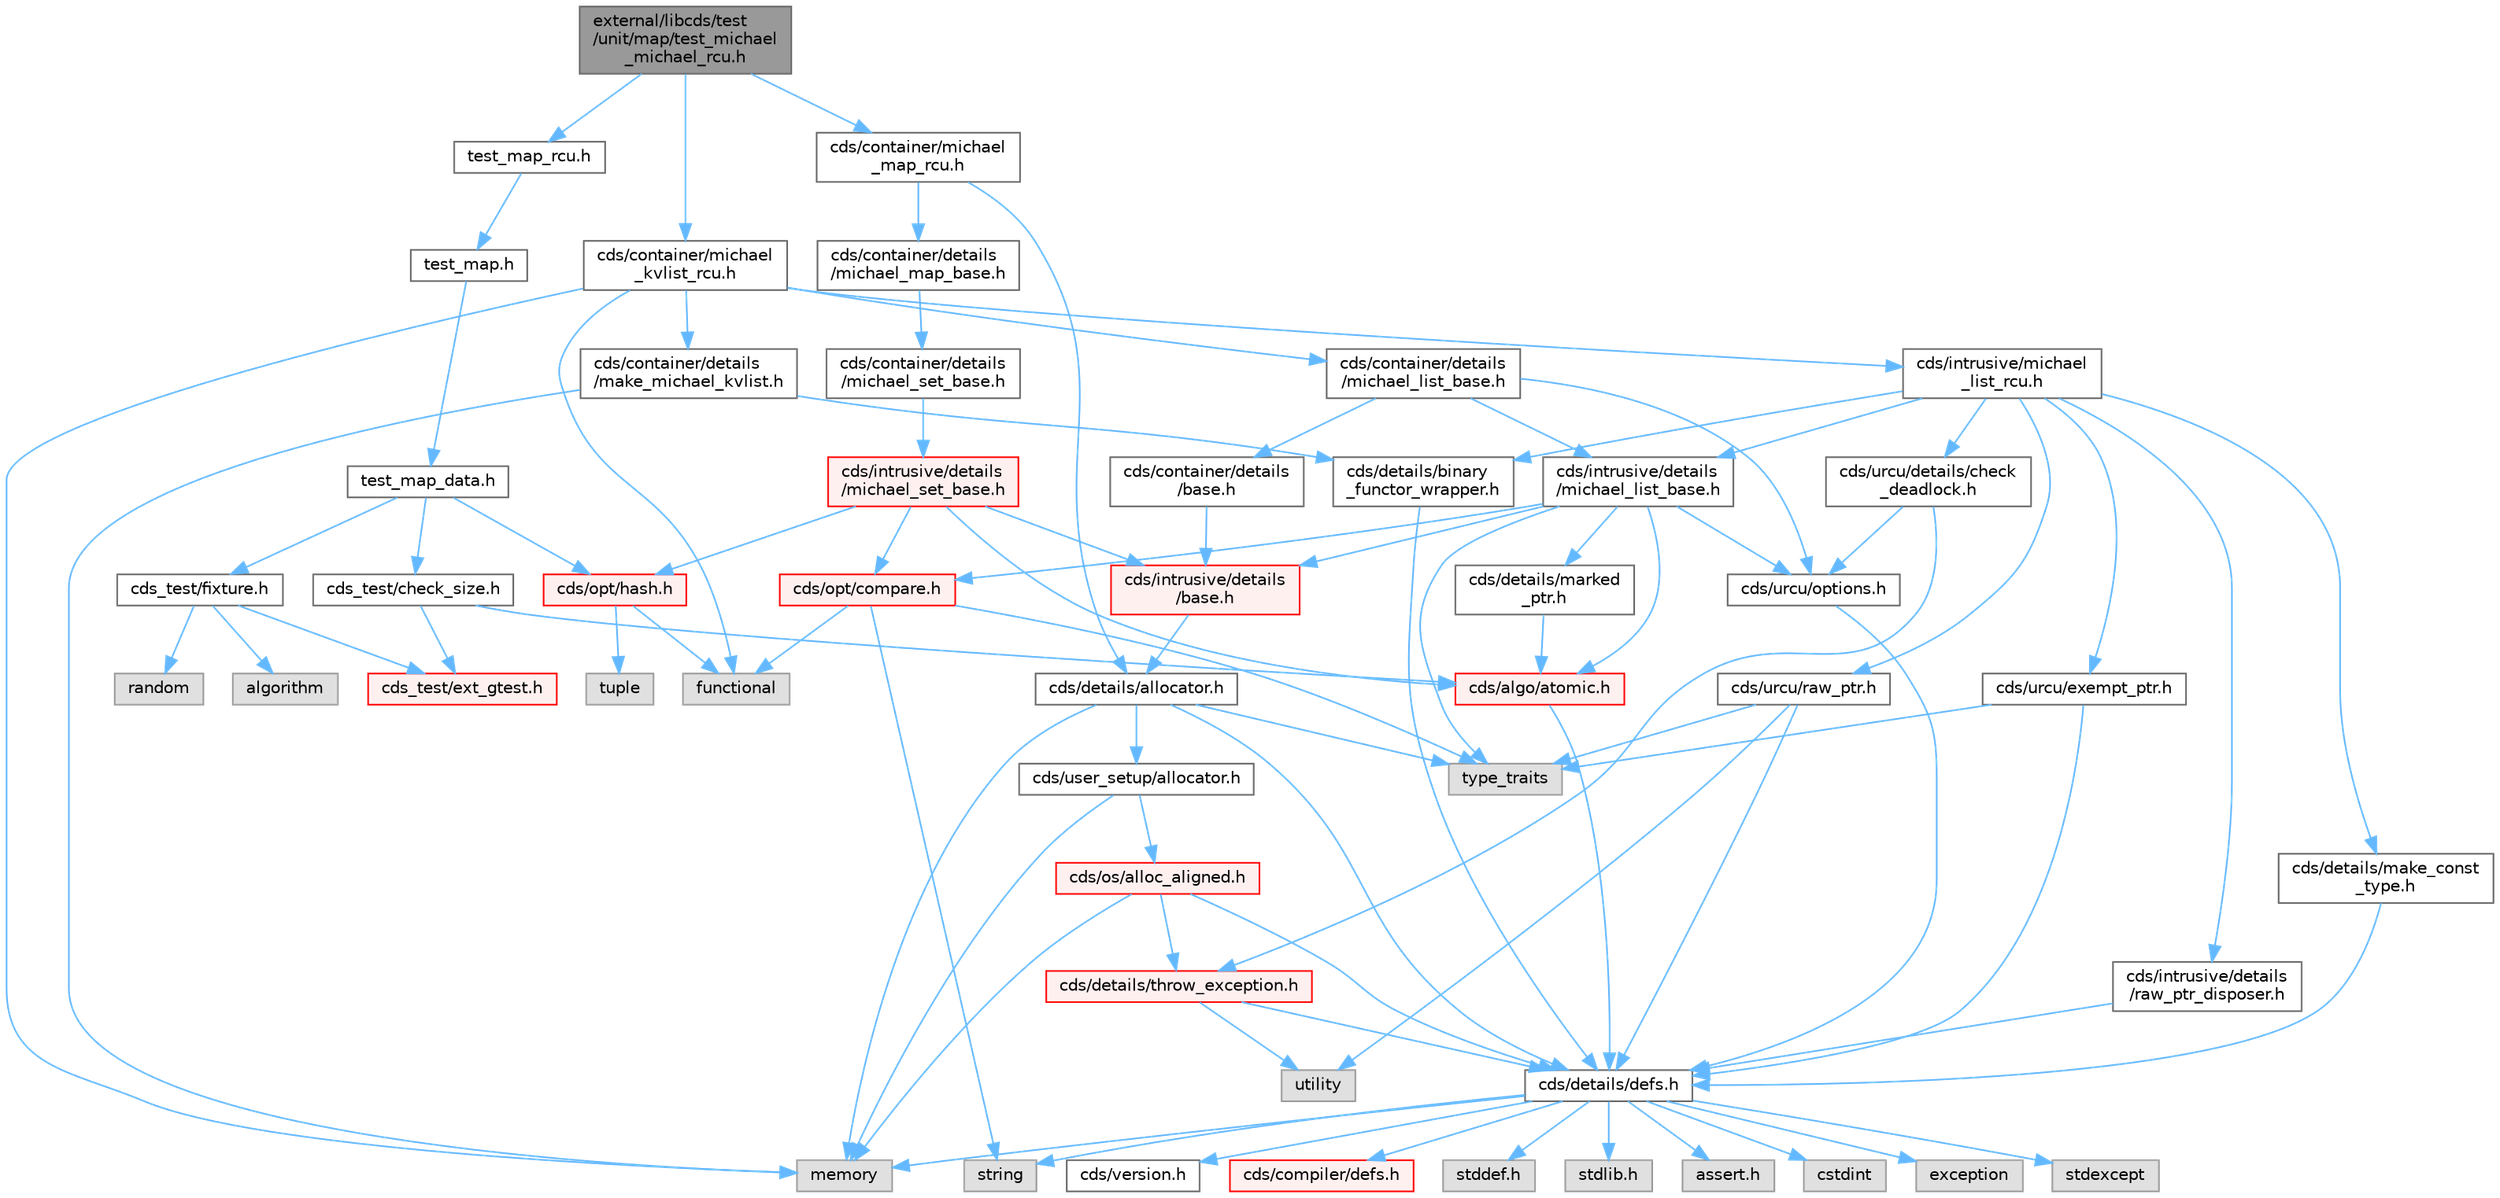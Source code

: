 digraph "external/libcds/test/unit/map/test_michael_michael_rcu.h"
{
 // LATEX_PDF_SIZE
  bgcolor="transparent";
  edge [fontname=Helvetica,fontsize=10,labelfontname=Helvetica,labelfontsize=10];
  node [fontname=Helvetica,fontsize=10,shape=box,height=0.2,width=0.4];
  Node1 [id="Node000001",label="external/libcds/test\l/unit/map/test_michael\l_michael_rcu.h",height=0.2,width=0.4,color="gray40", fillcolor="grey60", style="filled", fontcolor="black",tooltip=" "];
  Node1 -> Node2 [id="edge86_Node000001_Node000002",color="steelblue1",style="solid",tooltip=" "];
  Node2 [id="Node000002",label="test_map_rcu.h",height=0.2,width=0.4,color="grey40", fillcolor="white", style="filled",URL="$test__map__rcu_8h.html",tooltip=" "];
  Node2 -> Node3 [id="edge87_Node000002_Node000003",color="steelblue1",style="solid",tooltip=" "];
  Node3 [id="Node000003",label="test_map.h",height=0.2,width=0.4,color="grey40", fillcolor="white", style="filled",URL="$map_2test__map_8h.html",tooltip=" "];
  Node3 -> Node4 [id="edge88_Node000003_Node000004",color="steelblue1",style="solid",tooltip=" "];
  Node4 [id="Node000004",label="test_map_data.h",height=0.2,width=0.4,color="grey40", fillcolor="white", style="filled",URL="$map_2test__map__data_8h.html",tooltip=" "];
  Node4 -> Node5 [id="edge89_Node000004_Node000005",color="steelblue1",style="solid",tooltip=" "];
  Node5 [id="Node000005",label="cds_test/check_size.h",height=0.2,width=0.4,color="grey40", fillcolor="white", style="filled",URL="$check__size_8h.html",tooltip=" "];
  Node5 -> Node6 [id="edge90_Node000005_Node000006",color="steelblue1",style="solid",tooltip=" "];
  Node6 [id="Node000006",label="cds_test/ext_gtest.h",height=0.2,width=0.4,color="red", fillcolor="#FFF0F0", style="filled",URL="$ext__gtest_8h.html",tooltip=" "];
  Node5 -> Node8 [id="edge91_Node000005_Node000008",color="steelblue1",style="solid",tooltip=" "];
  Node8 [id="Node000008",label="cds/algo/atomic.h",height=0.2,width=0.4,color="red", fillcolor="#FFF0F0", style="filled",URL="$external_2libcds_2cds_2algo_2atomic_8h.html",tooltip=" "];
  Node8 -> Node9 [id="edge92_Node000008_Node000009",color="steelblue1",style="solid",tooltip=" "];
  Node9 [id="Node000009",label="cds/details/defs.h",height=0.2,width=0.4,color="grey40", fillcolor="white", style="filled",URL="$details_2defs_8h.html",tooltip=" "];
  Node9 -> Node10 [id="edge93_Node000009_Node000010",color="steelblue1",style="solid",tooltip=" "];
  Node10 [id="Node000010",label="stddef.h",height=0.2,width=0.4,color="grey60", fillcolor="#E0E0E0", style="filled",tooltip=" "];
  Node9 -> Node11 [id="edge94_Node000009_Node000011",color="steelblue1",style="solid",tooltip=" "];
  Node11 [id="Node000011",label="stdlib.h",height=0.2,width=0.4,color="grey60", fillcolor="#E0E0E0", style="filled",tooltip=" "];
  Node9 -> Node12 [id="edge95_Node000009_Node000012",color="steelblue1",style="solid",tooltip=" "];
  Node12 [id="Node000012",label="assert.h",height=0.2,width=0.4,color="grey60", fillcolor="#E0E0E0", style="filled",tooltip=" "];
  Node9 -> Node13 [id="edge96_Node000009_Node000013",color="steelblue1",style="solid",tooltip=" "];
  Node13 [id="Node000013",label="cstdint",height=0.2,width=0.4,color="grey60", fillcolor="#E0E0E0", style="filled",tooltip=" "];
  Node9 -> Node14 [id="edge97_Node000009_Node000014",color="steelblue1",style="solid",tooltip=" "];
  Node14 [id="Node000014",label="exception",height=0.2,width=0.4,color="grey60", fillcolor="#E0E0E0", style="filled",tooltip=" "];
  Node9 -> Node15 [id="edge98_Node000009_Node000015",color="steelblue1",style="solid",tooltip=" "];
  Node15 [id="Node000015",label="stdexcept",height=0.2,width=0.4,color="grey60", fillcolor="#E0E0E0", style="filled",tooltip=" "];
  Node9 -> Node16 [id="edge99_Node000009_Node000016",color="steelblue1",style="solid",tooltip=" "];
  Node16 [id="Node000016",label="string",height=0.2,width=0.4,color="grey60", fillcolor="#E0E0E0", style="filled",tooltip=" "];
  Node9 -> Node17 [id="edge100_Node000009_Node000017",color="steelblue1",style="solid",tooltip=" "];
  Node17 [id="Node000017",label="memory",height=0.2,width=0.4,color="grey60", fillcolor="#E0E0E0", style="filled",tooltip=" "];
  Node9 -> Node18 [id="edge101_Node000009_Node000018",color="steelblue1",style="solid",tooltip=" "];
  Node18 [id="Node000018",label="cds/version.h",height=0.2,width=0.4,color="grey40", fillcolor="white", style="filled",URL="$external_2libcds_2cds_2version_8h.html",tooltip=" "];
  Node9 -> Node19 [id="edge102_Node000009_Node000019",color="steelblue1",style="solid",tooltip=" "];
  Node19 [id="Node000019",label="cds/compiler/defs.h",height=0.2,width=0.4,color="red", fillcolor="#FFF0F0", style="filled",URL="$compiler_2defs_8h.html",tooltip=" "];
  Node4 -> Node23 [id="edge103_Node000004_Node000023",color="steelblue1",style="solid",tooltip=" "];
  Node23 [id="Node000023",label="cds_test/fixture.h",height=0.2,width=0.4,color="grey40", fillcolor="white", style="filled",URL="$fixture_8h.html",tooltip=" "];
  Node23 -> Node6 [id="edge104_Node000023_Node000006",color="steelblue1",style="solid",tooltip=" "];
  Node23 -> Node24 [id="edge105_Node000023_Node000024",color="steelblue1",style="solid",tooltip=" "];
  Node24 [id="Node000024",label="algorithm",height=0.2,width=0.4,color="grey60", fillcolor="#E0E0E0", style="filled",tooltip=" "];
  Node23 -> Node25 [id="edge106_Node000023_Node000025",color="steelblue1",style="solid",tooltip=" "];
  Node25 [id="Node000025",label="random",height=0.2,width=0.4,color="grey60", fillcolor="#E0E0E0", style="filled",tooltip=" "];
  Node4 -> Node26 [id="edge107_Node000004_Node000026",color="steelblue1",style="solid",tooltip=" "];
  Node26 [id="Node000026",label="cds/opt/hash.h",height=0.2,width=0.4,color="red", fillcolor="#FFF0F0", style="filled",URL="$external_2libcds_2cds_2opt_2hash_8h.html",tooltip=" "];
  Node26 -> Node27 [id="edge108_Node000026_Node000027",color="steelblue1",style="solid",tooltip=" "];
  Node27 [id="Node000027",label="tuple",height=0.2,width=0.4,color="grey60", fillcolor="#E0E0E0", style="filled",tooltip=" "];
  Node26 -> Node28 [id="edge109_Node000026_Node000028",color="steelblue1",style="solid",tooltip=" "];
  Node28 [id="Node000028",label="functional",height=0.2,width=0.4,color="grey60", fillcolor="#E0E0E0", style="filled",tooltip=" "];
  Node1 -> Node47 [id="edge110_Node000001_Node000047",color="steelblue1",style="solid",tooltip=" "];
  Node47 [id="Node000047",label="cds/container/michael\l_kvlist_rcu.h",height=0.2,width=0.4,color="grey40", fillcolor="white", style="filled",URL="$michael__kvlist__rcu_8h.html",tooltip=" "];
  Node47 -> Node17 [id="edge111_Node000047_Node000017",color="steelblue1",style="solid",tooltip=" "];
  Node47 -> Node28 [id="edge112_Node000047_Node000028",color="steelblue1",style="solid",tooltip=" "];
  Node47 -> Node48 [id="edge113_Node000047_Node000048",color="steelblue1",style="solid",tooltip=" "];
  Node48 [id="Node000048",label="cds/container/details\l/michael_list_base.h",height=0.2,width=0.4,color="grey40", fillcolor="white", style="filled",URL="$container_2details_2michael__list__base_8h.html",tooltip=" "];
  Node48 -> Node49 [id="edge114_Node000048_Node000049",color="steelblue1",style="solid",tooltip=" "];
  Node49 [id="Node000049",label="cds/container/details\l/base.h",height=0.2,width=0.4,color="grey40", fillcolor="white", style="filled",URL="$external_2libcds_2cds_2container_2details_2base_8h.html",tooltip=" "];
  Node49 -> Node50 [id="edge115_Node000049_Node000050",color="steelblue1",style="solid",tooltip=" "];
  Node50 [id="Node000050",label="cds/intrusive/details\l/base.h",height=0.2,width=0.4,color="red", fillcolor="#FFF0F0", style="filled",URL="$external_2libcds_2cds_2intrusive_2details_2base_8h.html",tooltip=" "];
  Node50 -> Node53 [id="edge116_Node000050_Node000053",color="steelblue1",style="solid",tooltip=" "];
  Node53 [id="Node000053",label="cds/details/allocator.h",height=0.2,width=0.4,color="grey40", fillcolor="white", style="filled",URL="$external_2libcds_2cds_2details_2allocator_8h.html",tooltip=" "];
  Node53 -> Node54 [id="edge117_Node000053_Node000054",color="steelblue1",style="solid",tooltip=" "];
  Node54 [id="Node000054",label="type_traits",height=0.2,width=0.4,color="grey60", fillcolor="#E0E0E0", style="filled",tooltip=" "];
  Node53 -> Node17 [id="edge118_Node000053_Node000017",color="steelblue1",style="solid",tooltip=" "];
  Node53 -> Node9 [id="edge119_Node000053_Node000009",color="steelblue1",style="solid",tooltip=" "];
  Node53 -> Node32 [id="edge120_Node000053_Node000032",color="steelblue1",style="solid",tooltip=" "];
  Node32 [id="Node000032",label="cds/user_setup/allocator.h",height=0.2,width=0.4,color="grey40", fillcolor="white", style="filled",URL="$external_2libcds_2cds_2user__setup_2allocator_8h.html",tooltip="Default implementation of allocator classes."];
  Node32 -> Node17 [id="edge121_Node000032_Node000017",color="steelblue1",style="solid",tooltip=" "];
  Node32 -> Node33 [id="edge122_Node000032_Node000033",color="steelblue1",style="solid",tooltip=" "];
  Node33 [id="Node000033",label="cds/os/alloc_aligned.h",height=0.2,width=0.4,color="red", fillcolor="#FFF0F0", style="filled",URL="$alloc__aligned_8h.html",tooltip=" "];
  Node33 -> Node9 [id="edge123_Node000033_Node000009",color="steelblue1",style="solid",tooltip=" "];
  Node33 -> Node17 [id="edge124_Node000033_Node000017",color="steelblue1",style="solid",tooltip=" "];
  Node33 -> Node44 [id="edge125_Node000033_Node000044",color="steelblue1",style="solid",tooltip=" "];
  Node44 [id="Node000044",label="cds/details/throw_exception.h",height=0.2,width=0.4,color="red", fillcolor="#FFF0F0", style="filled",URL="$throw__exception_8h.html",tooltip=" "];
  Node44 -> Node9 [id="edge126_Node000044_Node000009",color="steelblue1",style="solid",tooltip=" "];
  Node44 -> Node46 [id="edge127_Node000044_Node000046",color="steelblue1",style="solid",tooltip=" "];
  Node46 [id="Node000046",label="utility",height=0.2,width=0.4,color="grey60", fillcolor="#E0E0E0", style="filled",tooltip=" "];
  Node48 -> Node59 [id="edge128_Node000048_Node000059",color="steelblue1",style="solid",tooltip=" "];
  Node59 [id="Node000059",label="cds/intrusive/details\l/michael_list_base.h",height=0.2,width=0.4,color="grey40", fillcolor="white", style="filled",URL="$intrusive_2details_2michael__list__base_8h.html",tooltip=" "];
  Node59 -> Node54 [id="edge129_Node000059_Node000054",color="steelblue1",style="solid",tooltip=" "];
  Node59 -> Node50 [id="edge130_Node000059_Node000050",color="steelblue1",style="solid",tooltip=" "];
  Node59 -> Node60 [id="edge131_Node000059_Node000060",color="steelblue1",style="solid",tooltip=" "];
  Node60 [id="Node000060",label="cds/opt/compare.h",height=0.2,width=0.4,color="red", fillcolor="#FFF0F0", style="filled",URL="$external_2libcds_2cds_2opt_2compare_8h.html",tooltip=" "];
  Node60 -> Node54 [id="edge132_Node000060_Node000054",color="steelblue1",style="solid",tooltip=" "];
  Node60 -> Node28 [id="edge133_Node000060_Node000028",color="steelblue1",style="solid",tooltip=" "];
  Node60 -> Node16 [id="edge134_Node000060_Node000016",color="steelblue1",style="solid",tooltip=" "];
  Node59 -> Node8 [id="edge135_Node000059_Node000008",color="steelblue1",style="solid",tooltip=" "];
  Node59 -> Node61 [id="edge136_Node000059_Node000061",color="steelblue1",style="solid",tooltip=" "];
  Node61 [id="Node000061",label="cds/details/marked\l_ptr.h",height=0.2,width=0.4,color="grey40", fillcolor="white", style="filled",URL="$marked__ptr_8h.html",tooltip=" "];
  Node61 -> Node8 [id="edge137_Node000061_Node000008",color="steelblue1",style="solid",tooltip=" "];
  Node59 -> Node62 [id="edge138_Node000059_Node000062",color="steelblue1",style="solid",tooltip=" "];
  Node62 [id="Node000062",label="cds/urcu/options.h",height=0.2,width=0.4,color="grey40", fillcolor="white", style="filled",URL="$urcu_2options_8h.html",tooltip=" "];
  Node62 -> Node9 [id="edge139_Node000062_Node000009",color="steelblue1",style="solid",tooltip=" "];
  Node48 -> Node62 [id="edge140_Node000048_Node000062",color="steelblue1",style="solid",tooltip=" "];
  Node47 -> Node63 [id="edge141_Node000047_Node000063",color="steelblue1",style="solid",tooltip=" "];
  Node63 [id="Node000063",label="cds/intrusive/michael\l_list_rcu.h",height=0.2,width=0.4,color="grey40", fillcolor="white", style="filled",URL="$intrusive_2michael__list__rcu_8h.html",tooltip=" "];
  Node63 -> Node59 [id="edge142_Node000063_Node000059",color="steelblue1",style="solid",tooltip=" "];
  Node63 -> Node64 [id="edge143_Node000063_Node000064",color="steelblue1",style="solid",tooltip=" "];
  Node64 [id="Node000064",label="cds/urcu/details/check\l_deadlock.h",height=0.2,width=0.4,color="grey40", fillcolor="white", style="filled",URL="$check__deadlock_8h.html",tooltip=" "];
  Node64 -> Node62 [id="edge144_Node000064_Node000062",color="steelblue1",style="solid",tooltip=" "];
  Node64 -> Node44 [id="edge145_Node000064_Node000044",color="steelblue1",style="solid",tooltip=" "];
  Node63 -> Node65 [id="edge146_Node000063_Node000065",color="steelblue1",style="solid",tooltip=" "];
  Node65 [id="Node000065",label="cds/details/binary\l_functor_wrapper.h",height=0.2,width=0.4,color="grey40", fillcolor="white", style="filled",URL="$binary__functor__wrapper_8h.html",tooltip=" "];
  Node65 -> Node9 [id="edge147_Node000065_Node000009",color="steelblue1",style="solid",tooltip=" "];
  Node63 -> Node66 [id="edge148_Node000063_Node000066",color="steelblue1",style="solid",tooltip=" "];
  Node66 [id="Node000066",label="cds/details/make_const\l_type.h",height=0.2,width=0.4,color="grey40", fillcolor="white", style="filled",URL="$make__const__type_8h.html",tooltip=" "];
  Node66 -> Node9 [id="edge149_Node000066_Node000009",color="steelblue1",style="solid",tooltip=" "];
  Node63 -> Node67 [id="edge150_Node000063_Node000067",color="steelblue1",style="solid",tooltip=" "];
  Node67 [id="Node000067",label="cds/urcu/exempt_ptr.h",height=0.2,width=0.4,color="grey40", fillcolor="white", style="filled",URL="$exempt__ptr_8h.html",tooltip=" "];
  Node67 -> Node54 [id="edge151_Node000067_Node000054",color="steelblue1",style="solid",tooltip=" "];
  Node67 -> Node9 [id="edge152_Node000067_Node000009",color="steelblue1",style="solid",tooltip=" "];
  Node63 -> Node68 [id="edge153_Node000063_Node000068",color="steelblue1",style="solid",tooltip=" "];
  Node68 [id="Node000068",label="cds/urcu/raw_ptr.h",height=0.2,width=0.4,color="grey40", fillcolor="white", style="filled",URL="$raw__ptr_8h.html",tooltip=" "];
  Node68 -> Node46 [id="edge154_Node000068_Node000046",color="steelblue1",style="solid",tooltip=" "];
  Node68 -> Node54 [id="edge155_Node000068_Node000054",color="steelblue1",style="solid",tooltip=" "];
  Node68 -> Node9 [id="edge156_Node000068_Node000009",color="steelblue1",style="solid",tooltip=" "];
  Node63 -> Node69 [id="edge157_Node000063_Node000069",color="steelblue1",style="solid",tooltip=" "];
  Node69 [id="Node000069",label="cds/intrusive/details\l/raw_ptr_disposer.h",height=0.2,width=0.4,color="grey40", fillcolor="white", style="filled",URL="$raw__ptr__disposer_8h.html",tooltip=" "];
  Node69 -> Node9 [id="edge158_Node000069_Node000009",color="steelblue1",style="solid",tooltip=" "];
  Node47 -> Node70 [id="edge159_Node000047_Node000070",color="steelblue1",style="solid",tooltip=" "];
  Node70 [id="Node000070",label="cds/container/details\l/make_michael_kvlist.h",height=0.2,width=0.4,color="grey40", fillcolor="white", style="filled",URL="$make__michael__kvlist_8h.html",tooltip=" "];
  Node70 -> Node65 [id="edge160_Node000070_Node000065",color="steelblue1",style="solid",tooltip=" "];
  Node70 -> Node17 [id="edge161_Node000070_Node000017",color="steelblue1",style="solid",tooltip=" "];
  Node1 -> Node71 [id="edge162_Node000001_Node000071",color="steelblue1",style="solid",tooltip=" "];
  Node71 [id="Node000071",label="cds/container/michael\l_map_rcu.h",height=0.2,width=0.4,color="grey40", fillcolor="white", style="filled",URL="$michael__map__rcu_8h.html",tooltip=" "];
  Node71 -> Node72 [id="edge163_Node000071_Node000072",color="steelblue1",style="solid",tooltip=" "];
  Node72 [id="Node000072",label="cds/container/details\l/michael_map_base.h",height=0.2,width=0.4,color="grey40", fillcolor="white", style="filled",URL="$michael__map__base_8h.html",tooltip=" "];
  Node72 -> Node73 [id="edge164_Node000072_Node000073",color="steelblue1",style="solid",tooltip=" "];
  Node73 [id="Node000073",label="cds/container/details\l/michael_set_base.h",height=0.2,width=0.4,color="grey40", fillcolor="white", style="filled",URL="$container_2details_2michael__set__base_8h.html",tooltip=" "];
  Node73 -> Node74 [id="edge165_Node000073_Node000074",color="steelblue1",style="solid",tooltip=" "];
  Node74 [id="Node000074",label="cds/intrusive/details\l/michael_set_base.h",height=0.2,width=0.4,color="red", fillcolor="#FFF0F0", style="filled",URL="$intrusive_2details_2michael__set__base_8h.html",tooltip=" "];
  Node74 -> Node50 [id="edge166_Node000074_Node000050",color="steelblue1",style="solid",tooltip=" "];
  Node74 -> Node60 [id="edge167_Node000074_Node000060",color="steelblue1",style="solid",tooltip=" "];
  Node74 -> Node26 [id="edge168_Node000074_Node000026",color="steelblue1",style="solid",tooltip=" "];
  Node74 -> Node8 [id="edge169_Node000074_Node000008",color="steelblue1",style="solid",tooltip=" "];
  Node71 -> Node53 [id="edge170_Node000071_Node000053",color="steelblue1",style="solid",tooltip=" "];
}
